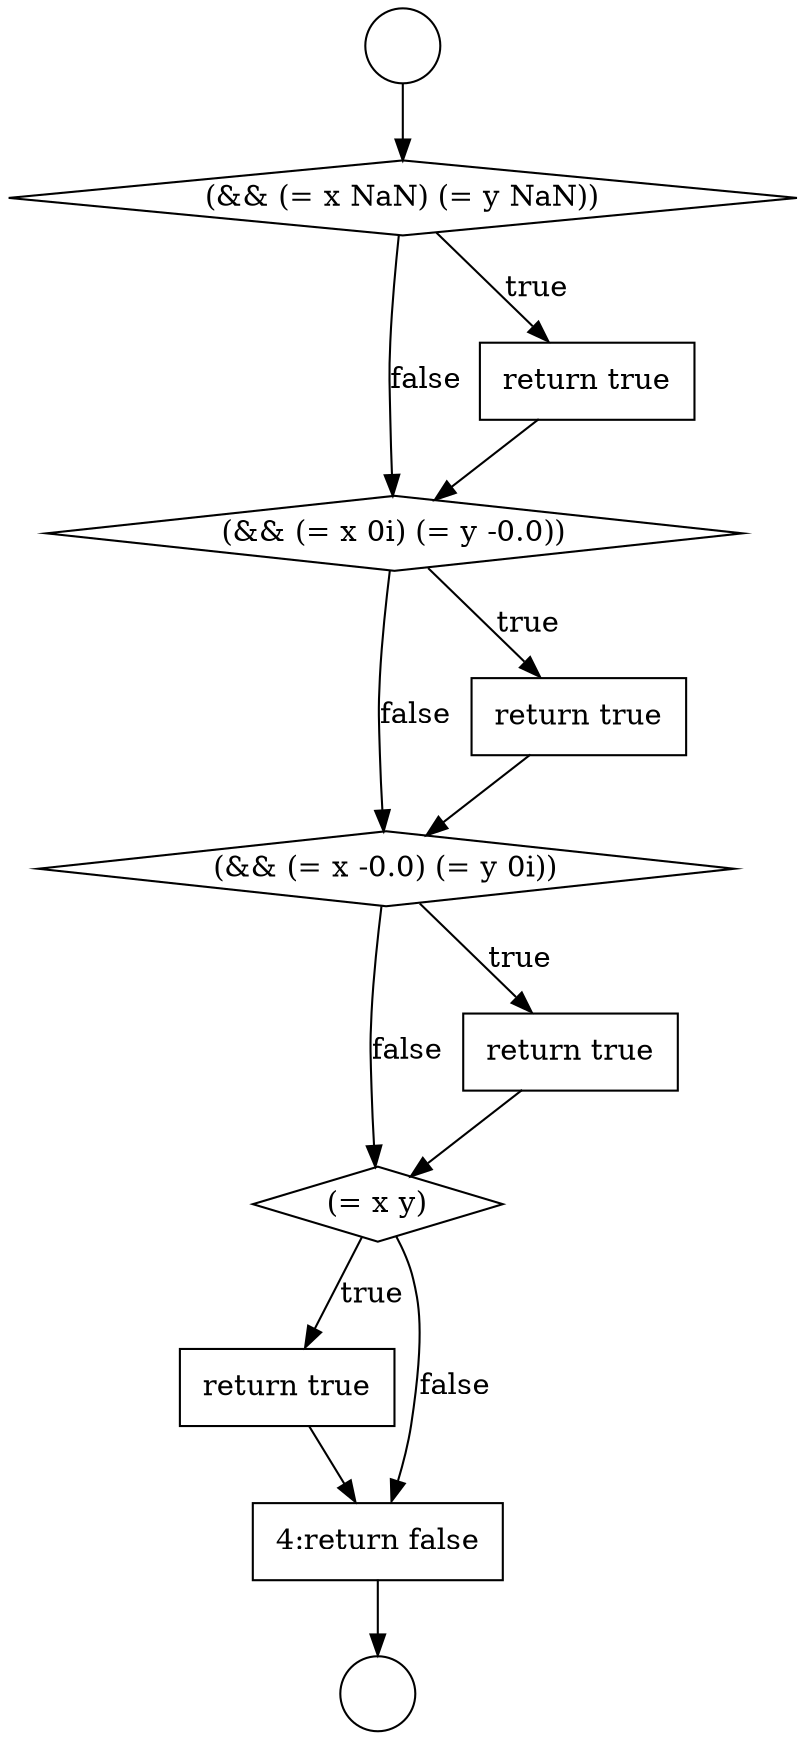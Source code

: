 digraph {
  node78 [shape=diamond, label=<<font color="black">(&amp;&amp; (= x -0.0) (= y 0i))</font>> color="black" fillcolor="white" style=filled]
  node74 [shape=diamond, label=<<font color="black">(&amp;&amp; (= x NaN) (= y NaN))</font>> color="black" fillcolor="white" style=filled]
  node77 [shape=none, margin=0, label=<<font color="black">
    <table border="0" cellborder="1" cellspacing="0" cellpadding="10">
      <tr><td align="left">return true</td></tr>
    </table>
  </font>> color="black" fillcolor="white" style=filled]
  node73 [shape=circle label=" " color="black" fillcolor="white" style=filled]
  node80 [shape=diamond, label=<<font color="black">(= x y)</font>> color="black" fillcolor="white" style=filled]
  node72 [shape=circle label=" " color="black" fillcolor="white" style=filled]
  node79 [shape=none, margin=0, label=<<font color="black">
    <table border="0" cellborder="1" cellspacing="0" cellpadding="10">
      <tr><td align="left">return true</td></tr>
    </table>
  </font>> color="black" fillcolor="white" style=filled]
  node81 [shape=none, margin=0, label=<<font color="black">
    <table border="0" cellborder="1" cellspacing="0" cellpadding="10">
      <tr><td align="left">return true</td></tr>
    </table>
  </font>> color="black" fillcolor="white" style=filled]
  node76 [shape=diamond, label=<<font color="black">(&amp;&amp; (= x 0i) (= y -0.0))</font>> color="black" fillcolor="white" style=filled]
  node75 [shape=none, margin=0, label=<<font color="black">
    <table border="0" cellborder="1" cellspacing="0" cellpadding="10">
      <tr><td align="left">return true</td></tr>
    </table>
  </font>> color="black" fillcolor="white" style=filled]
  node82 [shape=none, margin=0, label=<<font color="black">
    <table border="0" cellborder="1" cellspacing="0" cellpadding="10">
      <tr><td align="left">4:return false</td></tr>
    </table>
  </font>> color="black" fillcolor="white" style=filled]
  node76 -> node77 [label=<<font color="black">true</font>> color="black"]
  node76 -> node78 [label=<<font color="black">false</font>> color="black"]
  node82 -> node73 [ color="black"]
  node79 -> node80 [ color="black"]
  node75 -> node76 [ color="black"]
  node74 -> node75 [label=<<font color="black">true</font>> color="black"]
  node74 -> node76 [label=<<font color="black">false</font>> color="black"]
  node80 -> node81 [label=<<font color="black">true</font>> color="black"]
  node80 -> node82 [label=<<font color="black">false</font>> color="black"]
  node77 -> node78 [ color="black"]
  node72 -> node74 [ color="black"]
  node78 -> node79 [label=<<font color="black">true</font>> color="black"]
  node78 -> node80 [label=<<font color="black">false</font>> color="black"]
  node81 -> node82 [ color="black"]
}
